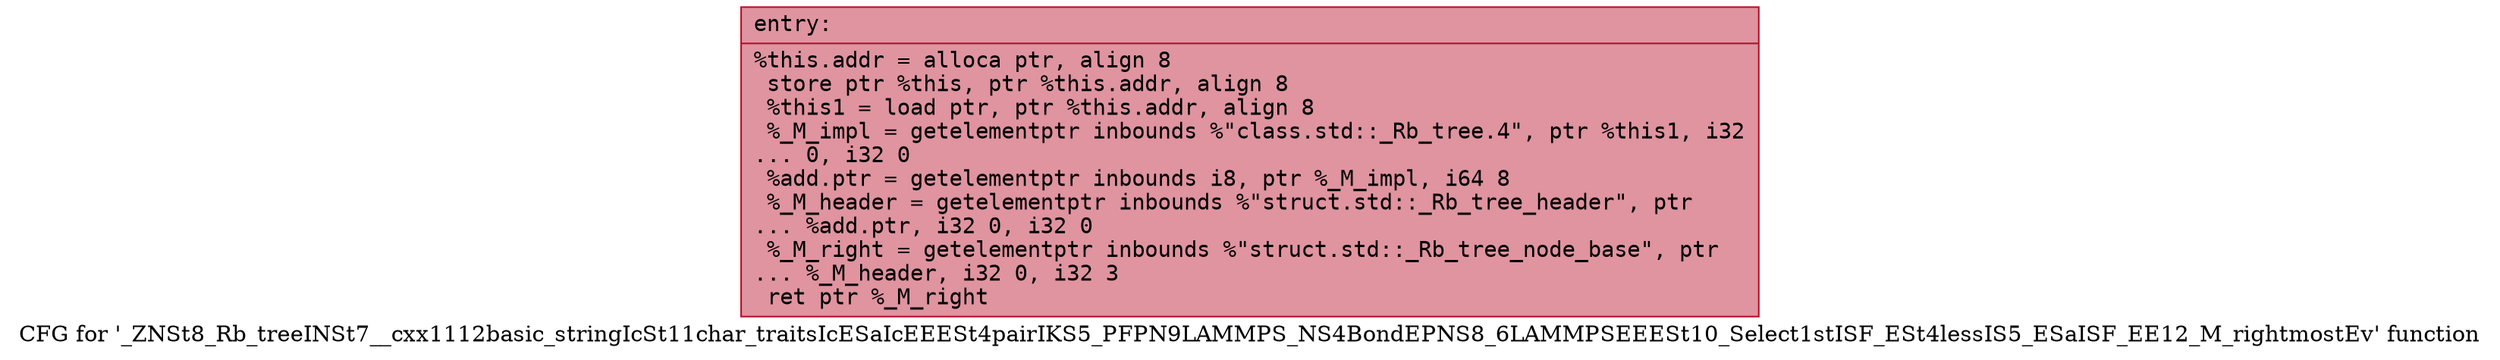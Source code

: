 digraph "CFG for '_ZNSt8_Rb_treeINSt7__cxx1112basic_stringIcSt11char_traitsIcESaIcEEESt4pairIKS5_PFPN9LAMMPS_NS4BondEPNS8_6LAMMPSEEESt10_Select1stISF_ESt4lessIS5_ESaISF_EE12_M_rightmostEv' function" {
	label="CFG for '_ZNSt8_Rb_treeINSt7__cxx1112basic_stringIcSt11char_traitsIcESaIcEEESt4pairIKS5_PFPN9LAMMPS_NS4BondEPNS8_6LAMMPSEEESt10_Select1stISF_ESt4lessIS5_ESaISF_EE12_M_rightmostEv' function";

	Node0x563a5e2195e0 [shape=record,color="#b70d28ff", style=filled, fillcolor="#b70d2870" fontname="Courier",label="{entry:\l|  %this.addr = alloca ptr, align 8\l  store ptr %this, ptr %this.addr, align 8\l  %this1 = load ptr, ptr %this.addr, align 8\l  %_M_impl = getelementptr inbounds %\"class.std::_Rb_tree.4\", ptr %this1, i32\l... 0, i32 0\l  %add.ptr = getelementptr inbounds i8, ptr %_M_impl, i64 8\l  %_M_header = getelementptr inbounds %\"struct.std::_Rb_tree_header\", ptr\l... %add.ptr, i32 0, i32 0\l  %_M_right = getelementptr inbounds %\"struct.std::_Rb_tree_node_base\", ptr\l... %_M_header, i32 0, i32 3\l  ret ptr %_M_right\l}"];
}
